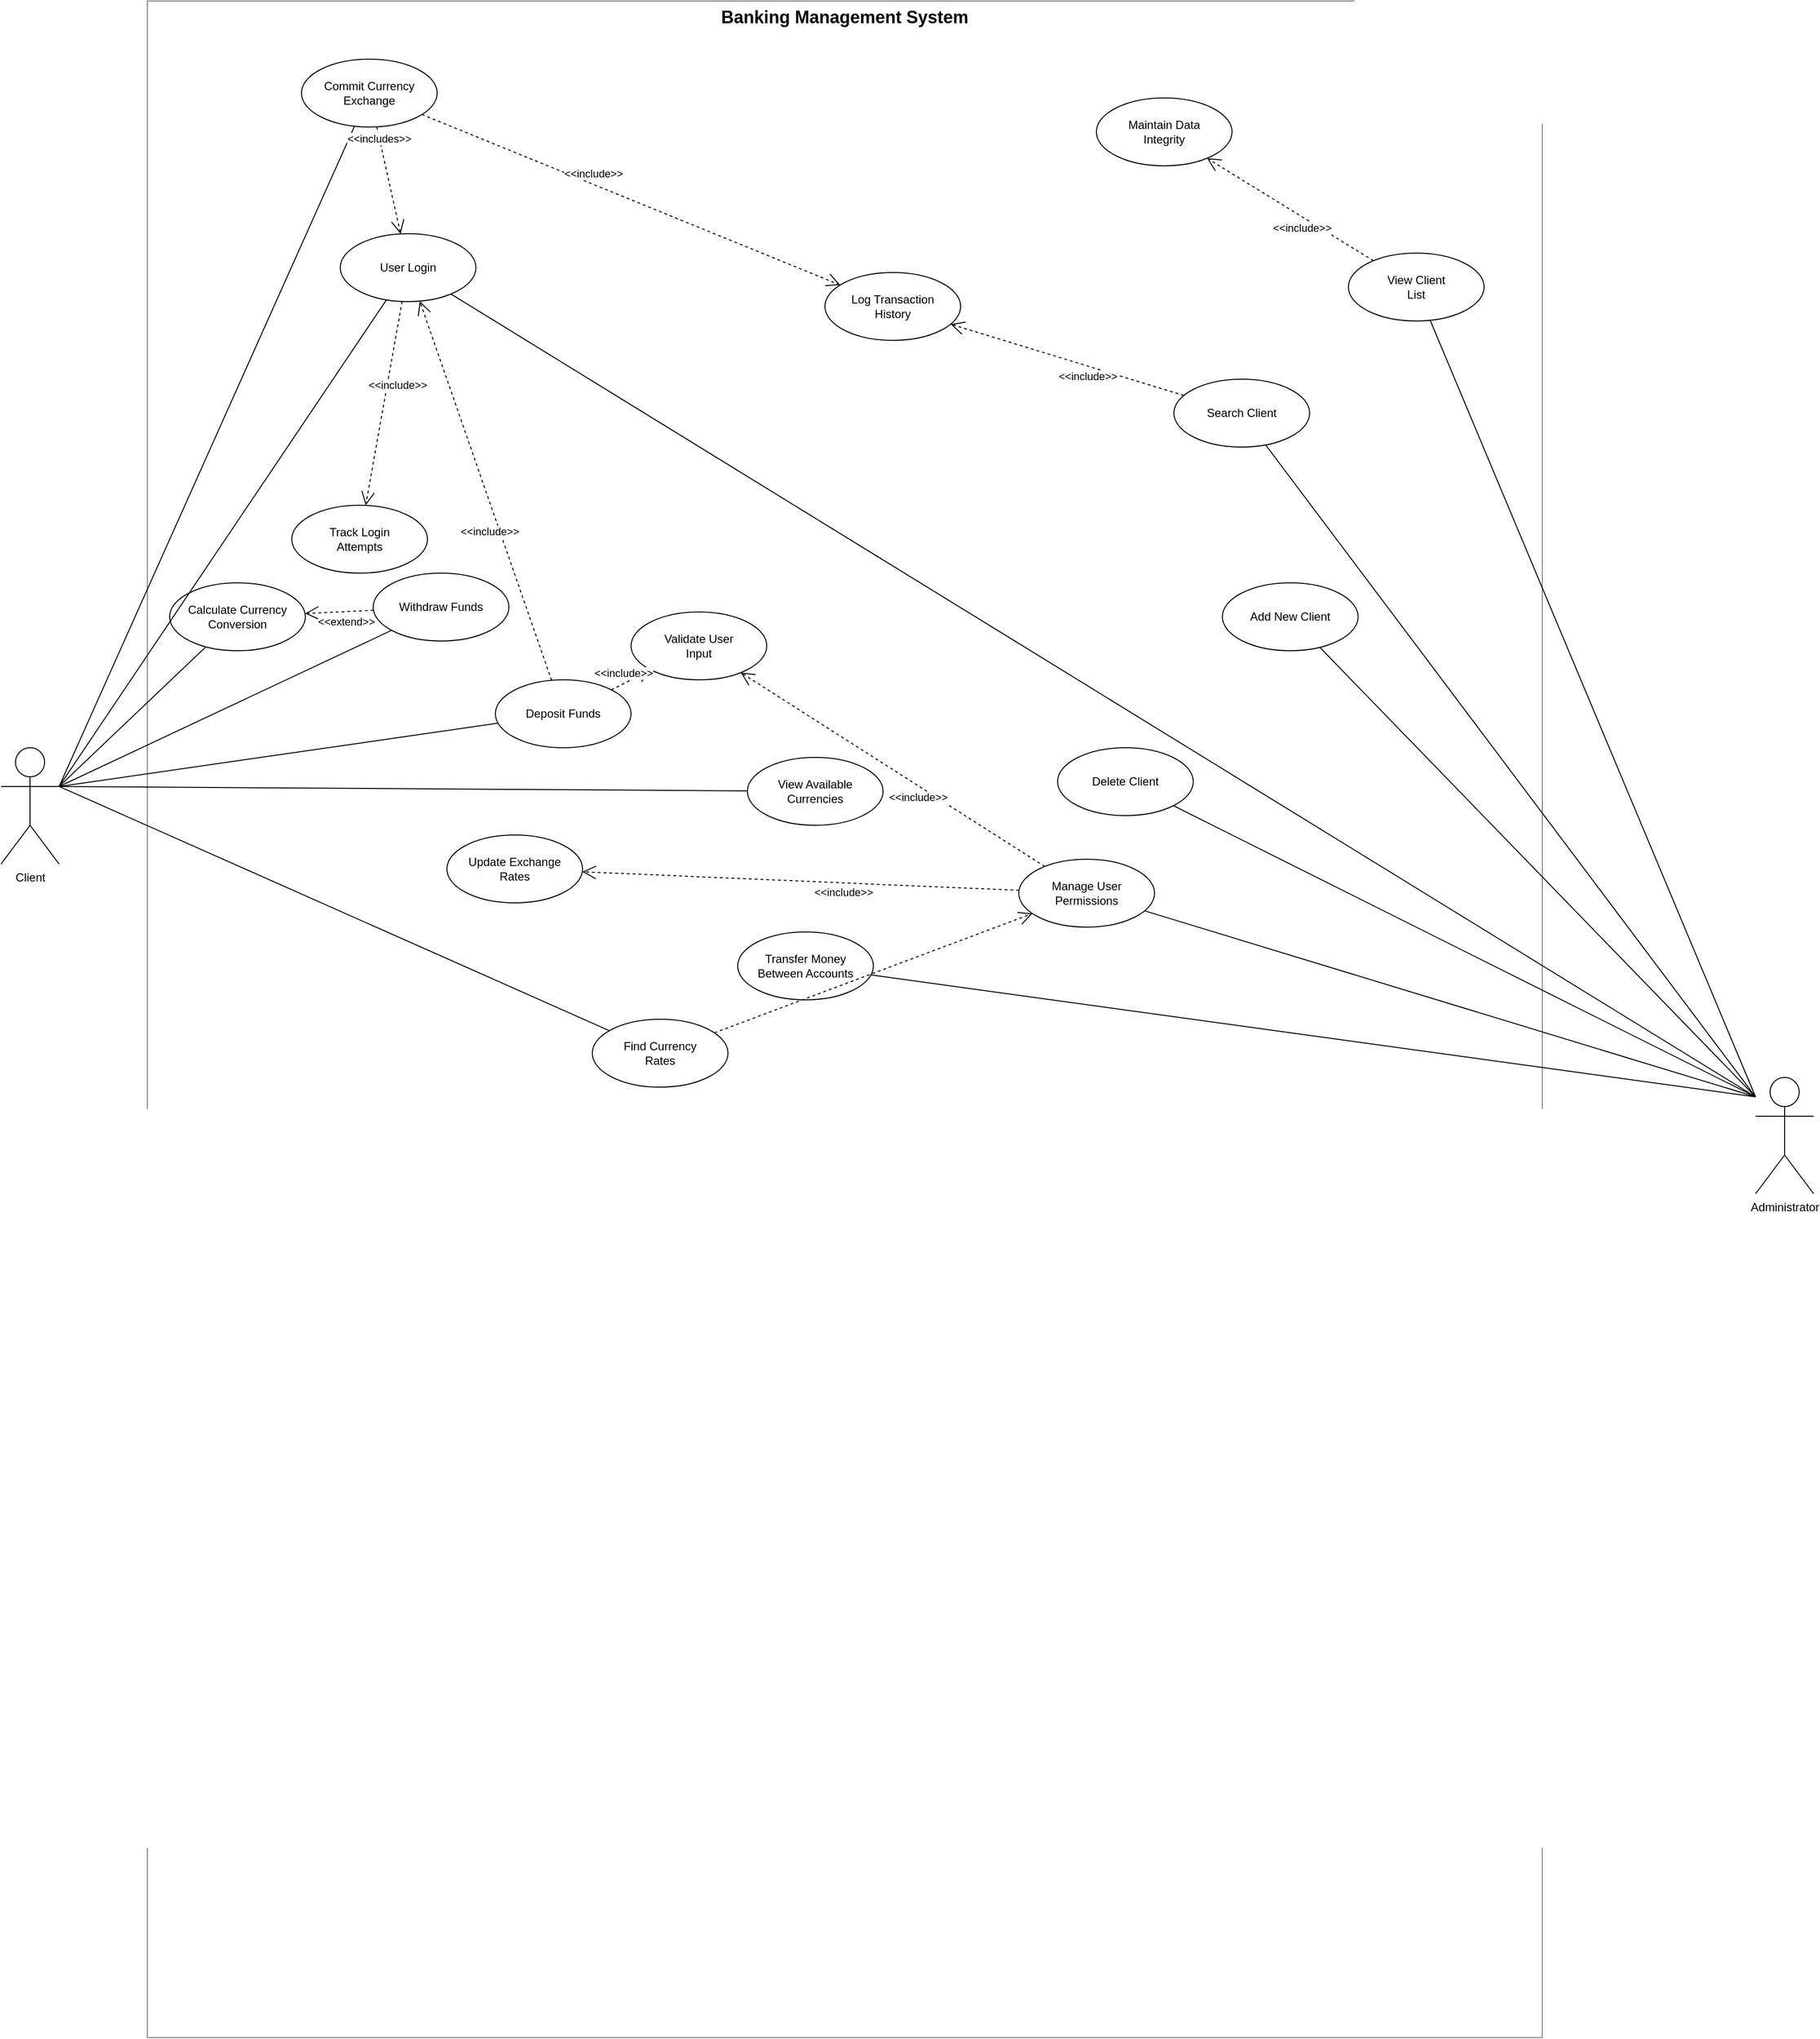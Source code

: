 <mxfile version="28.1.2">
  <diagram name="Banking Management System - Use Case Diagram" id="iAcWzhAfXqmFQkhmTM1-">
    <mxGraphModel dx="2536" dy="2407" grid="1" gridSize="10" guides="1" tooltips="1" connect="1" arrows="1" fold="1" page="1" pageScale="1" pageWidth="827" pageHeight="1169" math="0" shadow="0">
      <root>
        <mxCell id="0" />
        <mxCell id="1" parent="0" />
        <mxCell id="iVBU6AAsfBM6RFVNMPsU-1" value="Banking Management System" style="rounded=0;whiteSpace=wrap;html=1;fillColor=none;strokeColor=#808080;verticalAlign=top;fontSize=18;fontStyle=1;align=center;" vertex="1" parent="1">
          <mxGeometry x="251" y="-370" width="1439" height="2100" as="geometry" />
        </mxCell>
        <mxCell id="iVBU6AAsfBM6RFVNMPsU-2" value="Client" style="shape=umlActor;verticalLabelPosition=bottom;verticalAlign=top;html=1;" vertex="1" parent="1">
          <mxGeometry x="100" y="400" width="60" height="120" as="geometry" />
        </mxCell>
        <mxCell id="iVBU6AAsfBM6RFVNMPsU-3" value="Administrator" style="shape=umlActor;verticalLabelPosition=bottom;verticalAlign=top;html=1;" vertex="1" parent="1">
          <mxGeometry x="1910" y="740" width="60" height="120" as="geometry" />
        </mxCell>
        <mxCell id="iVBU6AAsfBM6RFVNMPsU-4" value="User Login" style="ellipse;whiteSpace=wrap;html=1;" vertex="1" parent="1">
          <mxGeometry x="450" y="-130" width="140" height="70" as="geometry" />
        </mxCell>
        <mxCell id="iVBU6AAsfBM6RFVNMPsU-5" value="Deposit Funds" style="ellipse;whiteSpace=wrap;html=1;" vertex="1" parent="1">
          <mxGeometry x="610" y="330" width="140" height="70" as="geometry" />
        </mxCell>
        <mxCell id="iVBU6AAsfBM6RFVNMPsU-6" value="Withdraw Funds" style="ellipse;whiteSpace=wrap;html=1;" vertex="1" parent="1">
          <mxGeometry x="484" y="220" width="140" height="70" as="geometry" />
        </mxCell>
        <mxCell id="iVBU6AAsfBM6RFVNMPsU-7" value="View Available&lt;br&gt;Currencies" style="ellipse;whiteSpace=wrap;html=1;" vertex="1" parent="1">
          <mxGeometry x="870" y="410" width="140" height="70" as="geometry" />
        </mxCell>
        <mxCell id="iVBU6AAsfBM6RFVNMPsU-8" value="Find Currency&lt;br&gt;Rates" style="ellipse;whiteSpace=wrap;html=1;" vertex="1" parent="1">
          <mxGeometry x="710" y="680" width="140" height="70" as="geometry" />
        </mxCell>
        <mxCell id="iVBU6AAsfBM6RFVNMPsU-9" value="Calculate Currency&lt;br&gt;Conversion" style="ellipse;whiteSpace=wrap;html=1;" vertex="1" parent="1">
          <mxGeometry x="274" y="230" width="140" height="70" as="geometry" />
        </mxCell>
        <mxCell id="iVBU6AAsfBM6RFVNMPsU-10" value="Commit Currency&lt;br&gt;Exchange" style="ellipse;whiteSpace=wrap;html=1;" vertex="1" parent="1">
          <mxGeometry x="410" y="-310" width="140" height="70" as="geometry" />
        </mxCell>
        <mxCell id="iVBU6AAsfBM6RFVNMPsU-11" value="View Client&lt;br&gt;List" style="ellipse;whiteSpace=wrap;html=1;" vertex="1" parent="1">
          <mxGeometry x="1490" y="-110" width="140" height="70" as="geometry" />
        </mxCell>
        <mxCell id="iVBU6AAsfBM6RFVNMPsU-12" value="Search Client" style="ellipse;whiteSpace=wrap;html=1;" vertex="1" parent="1">
          <mxGeometry x="1310" y="20" width="140" height="70" as="geometry" />
        </mxCell>
        <mxCell id="iVBU6AAsfBM6RFVNMPsU-13" value="Add New Client" style="ellipse;whiteSpace=wrap;html=1;" vertex="1" parent="1">
          <mxGeometry x="1360" y="230" width="140" height="70" as="geometry" />
        </mxCell>
        <mxCell id="iVBU6AAsfBM6RFVNMPsU-14" value="Delete Client" style="ellipse;whiteSpace=wrap;html=1;" vertex="1" parent="1">
          <mxGeometry x="1190" y="400" width="140" height="70" as="geometry" />
        </mxCell>
        <mxCell id="iVBU6AAsfBM6RFVNMPsU-15" value="Transfer Money&lt;br&gt;Between Accounts" style="ellipse;whiteSpace=wrap;html=1;" vertex="1" parent="1">
          <mxGeometry x="860" y="590" width="140" height="70" as="geometry" />
        </mxCell>
        <mxCell id="iVBU6AAsfBM6RFVNMPsU-17" value="Validate User&lt;br&gt;Input" style="ellipse;whiteSpace=wrap;html=1;" vertex="1" parent="1">
          <mxGeometry x="750" y="260" width="140" height="70" as="geometry" />
        </mxCell>
        <mxCell id="iVBU6AAsfBM6RFVNMPsU-18" value="Log Transaction&lt;br&gt;History" style="ellipse;whiteSpace=wrap;html=1;" vertex="1" parent="1">
          <mxGeometry x="950" y="-90" width="140" height="70" as="geometry" />
        </mxCell>
        <mxCell id="iVBU6AAsfBM6RFVNMPsU-19" value="Track Login&lt;br&gt;Attempts" style="ellipse;whiteSpace=wrap;html=1;" vertex="1" parent="1">
          <mxGeometry x="400" y="150" width="140" height="70" as="geometry" />
        </mxCell>
        <mxCell id="iVBU6AAsfBM6RFVNMPsU-20" value="Update Exchange&lt;br&gt;Rates" style="ellipse;whiteSpace=wrap;html=1;" vertex="1" parent="1">
          <mxGeometry x="560" y="490" width="140" height="70" as="geometry" />
        </mxCell>
        <mxCell id="iVBU6AAsfBM6RFVNMPsU-21" value="Maintain Data&lt;br&gt;Integrity" style="ellipse;whiteSpace=wrap;html=1;" vertex="1" parent="1">
          <mxGeometry x="1230" y="-270" width="140" height="70" as="geometry" />
        </mxCell>
        <mxCell id="iVBU6AAsfBM6RFVNMPsU-22" value="" style="endArrow=none;html=1;rounded=0;exitX=1;exitY=0.333;exitDx=0;exitDy=0;exitPerimeter=0;" edge="1" parent="1" source="iVBU6AAsfBM6RFVNMPsU-2" target="iVBU6AAsfBM6RFVNMPsU-4">
          <mxGeometry relative="1" as="geometry" />
        </mxCell>
        <mxCell id="iVBU6AAsfBM6RFVNMPsU-23" value="" style="endArrow=none;html=1;rounded=0;" edge="1" parent="1" target="iVBU6AAsfBM6RFVNMPsU-5">
          <mxGeometry relative="1" as="geometry">
            <mxPoint x="160" y="440" as="sourcePoint" />
          </mxGeometry>
        </mxCell>
        <mxCell id="iVBU6AAsfBM6RFVNMPsU-24" value="" style="endArrow=none;html=1;rounded=0;" edge="1" parent="1" target="iVBU6AAsfBM6RFVNMPsU-6">
          <mxGeometry relative="1" as="geometry">
            <mxPoint x="160" y="440" as="sourcePoint" />
          </mxGeometry>
        </mxCell>
        <mxCell id="iVBU6AAsfBM6RFVNMPsU-25" value="" style="endArrow=none;html=1;rounded=0;" edge="1" parent="1" target="iVBU6AAsfBM6RFVNMPsU-7">
          <mxGeometry relative="1" as="geometry">
            <mxPoint x="160" y="440" as="sourcePoint" />
          </mxGeometry>
        </mxCell>
        <mxCell id="iVBU6AAsfBM6RFVNMPsU-26" value="" style="endArrow=none;html=1;rounded=0;exitX=1;exitY=0.333;exitDx=0;exitDy=0;exitPerimeter=0;" edge="1" parent="1" source="iVBU6AAsfBM6RFVNMPsU-2" target="iVBU6AAsfBM6RFVNMPsU-8">
          <mxGeometry relative="1" as="geometry" />
        </mxCell>
        <mxCell id="iVBU6AAsfBM6RFVNMPsU-27" value="" style="endArrow=none;html=1;rounded=0;exitX=1;exitY=0.333;exitDx=0;exitDy=0;exitPerimeter=0;" edge="1" parent="1" source="iVBU6AAsfBM6RFVNMPsU-2" target="iVBU6AAsfBM6RFVNMPsU-9">
          <mxGeometry relative="1" as="geometry" />
        </mxCell>
        <mxCell id="iVBU6AAsfBM6RFVNMPsU-28" value="" style="endArrow=none;html=1;rounded=0;" edge="1" parent="1" target="iVBU6AAsfBM6RFVNMPsU-10">
          <mxGeometry relative="1" as="geometry">
            <mxPoint x="160" y="440" as="sourcePoint" />
          </mxGeometry>
        </mxCell>
        <mxCell id="iVBU6AAsfBM6RFVNMPsU-29" value="" style="endArrow=none;html=1;rounded=0;" edge="1" parent="1" target="iVBU6AAsfBM6RFVNMPsU-4">
          <mxGeometry relative="1" as="geometry">
            <mxPoint x="1910" y="760" as="sourcePoint" />
          </mxGeometry>
        </mxCell>
        <mxCell id="iVBU6AAsfBM6RFVNMPsU-30" value="" style="endArrow=none;html=1;rounded=0;" edge="1" parent="1" target="iVBU6AAsfBM6RFVNMPsU-11">
          <mxGeometry relative="1" as="geometry">
            <mxPoint x="1910" y="760" as="sourcePoint" />
          </mxGeometry>
        </mxCell>
        <mxCell id="iVBU6AAsfBM6RFVNMPsU-31" value="" style="endArrow=none;html=1;rounded=0;" edge="1" parent="1" source="iVBU6AAsfBM6RFVNMPsU-3" target="iVBU6AAsfBM6RFVNMPsU-12">
          <mxGeometry relative="1" as="geometry" />
        </mxCell>
        <mxCell id="iVBU6AAsfBM6RFVNMPsU-32" value="" style="endArrow=none;html=1;rounded=0;" edge="1" parent="1" target="iVBU6AAsfBM6RFVNMPsU-13">
          <mxGeometry relative="1" as="geometry">
            <mxPoint x="1910" y="760" as="sourcePoint" />
          </mxGeometry>
        </mxCell>
        <mxCell id="iVBU6AAsfBM6RFVNMPsU-33" value="" style="endArrow=none;html=1;rounded=0;" edge="1" parent="1" target="iVBU6AAsfBM6RFVNMPsU-14">
          <mxGeometry relative="1" as="geometry">
            <mxPoint x="1910" y="760" as="sourcePoint" />
          </mxGeometry>
        </mxCell>
        <mxCell id="iVBU6AAsfBM6RFVNMPsU-34" value="" style="endArrow=none;html=1;rounded=0;" edge="1" parent="1" target="iVBU6AAsfBM6RFVNMPsU-15">
          <mxGeometry relative="1" as="geometry">
            <mxPoint x="1910" y="760" as="sourcePoint" />
          </mxGeometry>
        </mxCell>
        <mxCell id="iVBU6AAsfBM6RFVNMPsU-35" value="" style="endArrow=none;html=1;rounded=0;" edge="1" parent="1" target="iVBU6AAsfBM6RFVNMPsU-16">
          <mxGeometry relative="1" as="geometry">
            <mxPoint x="1910" y="760" as="sourcePoint" />
          </mxGeometry>
        </mxCell>
        <mxCell id="iVBU6AAsfBM6RFVNMPsU-36" value="&amp;lt;&amp;lt;include&amp;gt;&amp;gt;" style="endArrow=open;endSize=12;dashed=1;html=1;rounded=0;" edge="1" parent="1" source="iVBU6AAsfBM6RFVNMPsU-5" target="iVBU6AAsfBM6RFVNMPsU-4">
          <mxGeometry x="-0.2" y="10" relative="1" as="geometry">
            <mxPoint as="offset" />
          </mxGeometry>
        </mxCell>
        <mxCell id="iVBU6AAsfBM6RFVNMPsU-37" value="" style="endArrow=open;endSize=12;dashed=1;html=1;rounded=0;" edge="1" parent="1" source="iVBU6AAsfBM6RFVNMPsU-10" target="iVBU6AAsfBM6RFVNMPsU-4">
          <mxGeometry x="-0.2" y="10" relative="1" as="geometry">
            <mxPoint as="offset" />
          </mxGeometry>
        </mxCell>
        <mxCell id="iVBU6AAsfBM6RFVNMPsU-46" value="&amp;lt;&amp;lt;includes&amp;gt;&amp;gt;" style="edgeLabel;html=1;align=center;verticalAlign=middle;resizable=0;points=[];" vertex="1" connectable="0" parent="iVBU6AAsfBM6RFVNMPsU-37">
          <mxGeometry x="-0.758" y="-1" relative="1" as="geometry">
            <mxPoint y="-1" as="offset" />
          </mxGeometry>
        </mxCell>
        <mxCell id="iVBU6AAsfBM6RFVNMPsU-38" value="&amp;lt;&amp;lt;include&amp;gt;&amp;gt;" style="endArrow=open;endSize=12;dashed=1;html=1;rounded=0;" edge="1" parent="1" source="iVBU6AAsfBM6RFVNMPsU-5" target="iVBU6AAsfBM6RFVNMPsU-17">
          <mxGeometry x="-0.2" y="10" relative="1" as="geometry">
            <mxPoint as="offset" />
          </mxGeometry>
        </mxCell>
        <mxCell id="iVBU6AAsfBM6RFVNMPsU-39" value="&amp;lt;&amp;lt;include&amp;gt;&amp;gt;" style="endArrow=open;endSize=12;dashed=1;html=1;rounded=0;" edge="1" parent="1" source="iVBU6AAsfBM6RFVNMPsU-10" target="iVBU6AAsfBM6RFVNMPsU-18">
          <mxGeometry x="-0.2" y="10" relative="1" as="geometry">
            <mxPoint as="offset" />
          </mxGeometry>
        </mxCell>
        <mxCell id="iVBU6AAsfBM6RFVNMPsU-40" value="&amp;lt;&amp;lt;include&amp;gt;&amp;gt;" style="endArrow=open;endSize=12;dashed=1;html=1;rounded=0;" edge="1" parent="1" source="iVBU6AAsfBM6RFVNMPsU-12" target="iVBU6AAsfBM6RFVNMPsU-18">
          <mxGeometry x="-0.2" y="10" relative="1" as="geometry">
            <mxPoint as="offset" />
          </mxGeometry>
        </mxCell>
        <mxCell id="iVBU6AAsfBM6RFVNMPsU-41" value="&amp;lt;&amp;lt;include&amp;gt;&amp;gt;" style="endArrow=open;endSize=12;dashed=1;html=1;rounded=0;" edge="1" parent="1" source="iVBU6AAsfBM6RFVNMPsU-16" target="iVBU6AAsfBM6RFVNMPsU-17">
          <mxGeometry x="-0.2" y="10" relative="1" as="geometry">
            <mxPoint as="offset" />
          </mxGeometry>
        </mxCell>
        <mxCell id="iVBU6AAsfBM6RFVNMPsU-42" value="&amp;lt;&amp;lt;include&amp;gt;&amp;gt;" style="endArrow=open;endSize=12;dashed=1;html=1;rounded=0;" edge="1" parent="1" source="iVBU6AAsfBM6RFVNMPsU-16" target="iVBU6AAsfBM6RFVNMPsU-20">
          <mxGeometry x="-0.2" y="10" relative="1" as="geometry">
            <mxPoint as="offset" />
          </mxGeometry>
        </mxCell>
        <mxCell id="iVBU6AAsfBM6RFVNMPsU-43" value="&amp;lt;&amp;lt;include&amp;gt;&amp;gt;" style="endArrow=open;endSize=12;dashed=1;html=1;rounded=0;" edge="1" parent="1" source="iVBU6AAsfBM6RFVNMPsU-4" target="iVBU6AAsfBM6RFVNMPsU-19">
          <mxGeometry x="-0.2" y="10" relative="1" as="geometry">
            <mxPoint as="offset" />
          </mxGeometry>
        </mxCell>
        <mxCell id="iVBU6AAsfBM6RFVNMPsU-44" value="&amp;lt;&amp;lt;include&amp;gt;&amp;gt;" style="endArrow=open;endSize=12;dashed=1;html=1;rounded=0;" edge="1" parent="1" source="iVBU6AAsfBM6RFVNMPsU-11" target="iVBU6AAsfBM6RFVNMPsU-21">
          <mxGeometry x="-0.2" y="10" relative="1" as="geometry">
            <mxPoint as="offset" />
          </mxGeometry>
        </mxCell>
        <mxCell id="iVBU6AAsfBM6RFVNMPsU-45" value="&amp;lt;&amp;lt;extend&amp;gt;&amp;gt;" style="endArrow=open;endSize=12;dashed=1;html=1;rounded=0;" edge="1" parent="1" source="iVBU6AAsfBM6RFVNMPsU-6" target="iVBU6AAsfBM6RFVNMPsU-9">
          <mxGeometry x="-0.2" y="10" relative="1" as="geometry">
            <mxPoint as="offset" />
          </mxGeometry>
        </mxCell>
        <mxCell id="iVBU6AAsfBM6RFVNMPsU-47" value="" style="endArrow=open;endSize=12;dashed=1;html=1;rounded=0;" edge="1" parent="1" source="iVBU6AAsfBM6RFVNMPsU-8" target="iVBU6AAsfBM6RFVNMPsU-16">
          <mxGeometry x="-0.2" y="10" relative="1" as="geometry">
            <mxPoint as="offset" />
            <mxPoint x="780" y="750" as="sourcePoint" />
            <mxPoint x="780" y="1590" as="targetPoint" />
          </mxGeometry>
        </mxCell>
        <mxCell id="iVBU6AAsfBM6RFVNMPsU-16" value="Manage User&lt;br&gt;Permissions" style="ellipse;whiteSpace=wrap;html=1;" vertex="1" parent="1">
          <mxGeometry x="1150" y="515" width="140" height="70" as="geometry" />
        </mxCell>
      </root>
    </mxGraphModel>
  </diagram>
</mxfile>
